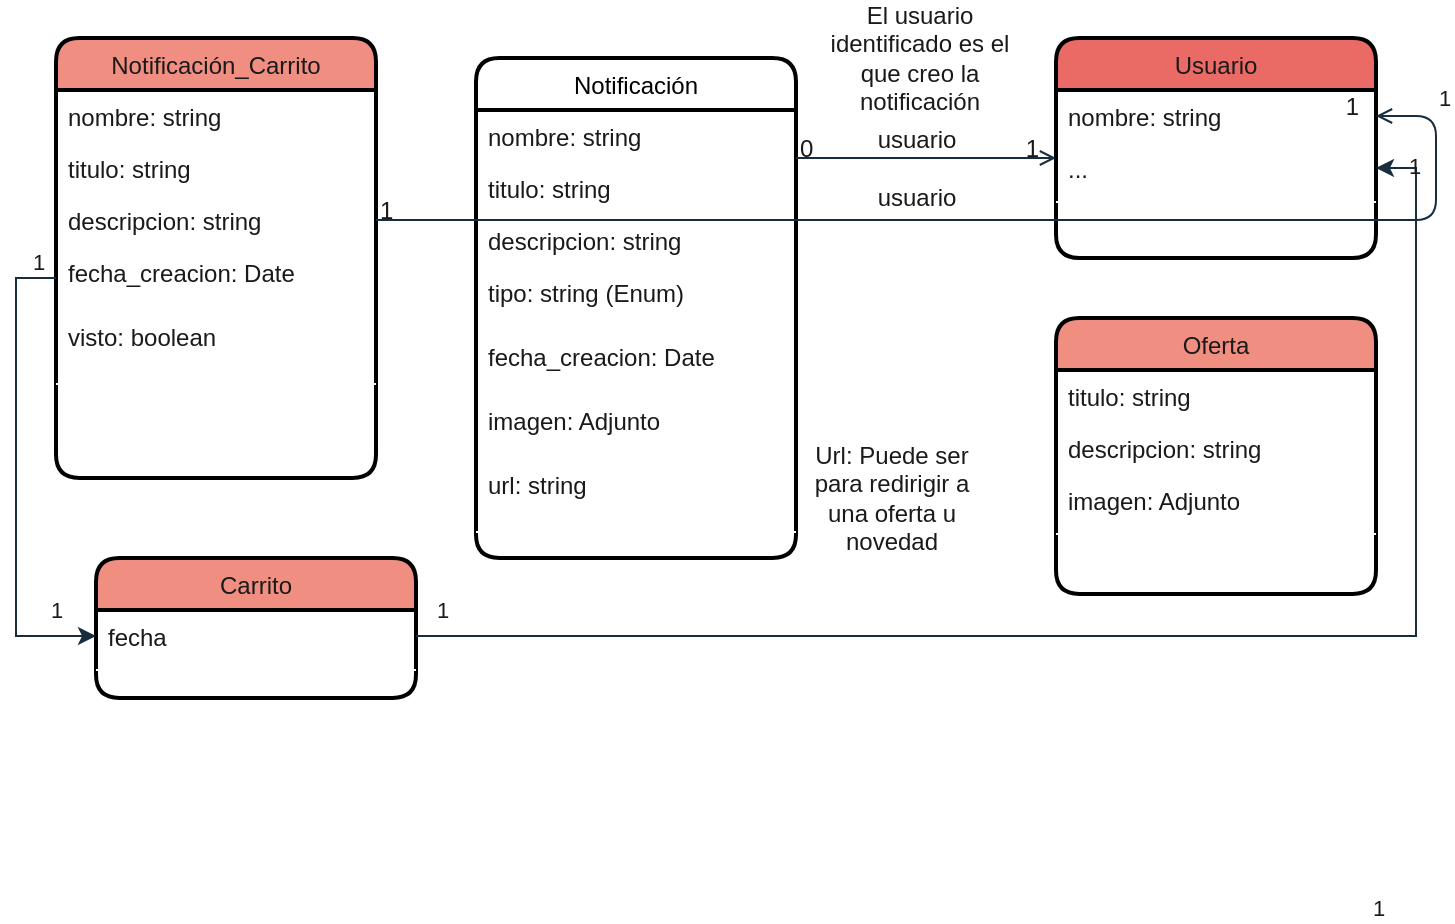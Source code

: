 <mxfile version="26.2.8">
  <diagram id="C5RBs43oDa-KdzZeNtuy" name="Page-1">
    <mxGraphModel dx="788" dy="421" grid="1" gridSize="10" guides="1" tooltips="1" connect="1" arrows="1" fold="1" page="1" pageScale="1" pageWidth="827" pageHeight="1169" math="0" shadow="0">
      <root>
        <mxCell id="WIyWlLk6GJQsqaUBKTNV-0" />
        <mxCell id="WIyWlLk6GJQsqaUBKTNV-1" parent="WIyWlLk6GJQsqaUBKTNV-0" />
        <mxCell id="zkfFHV4jXpPFQw0GAbJ--0" value="Notificación" style="swimlane;fontStyle=0;align=center;verticalAlign=top;childLayout=stackLayout;horizontal=1;startSize=26;horizontalStack=0;resizeParent=1;resizeLast=0;collapsible=1;marginBottom=0;rounded=1;shadow=0;strokeWidth=2;labelBackgroundColor=none;strokeColor=light-dark(#000000,#000000);" parent="WIyWlLk6GJQsqaUBKTNV-1" vertex="1">
          <mxGeometry x="240" y="110" width="160" height="250" as="geometry">
            <mxRectangle x="230" y="140" width="160" height="26" as="alternateBounds" />
          </mxGeometry>
        </mxCell>
        <mxCell id="zkfFHV4jXpPFQw0GAbJ--1" value="nombre: string" style="text;align=left;verticalAlign=top;spacingLeft=4;spacingRight=4;overflow=hidden;rotatable=0;points=[[0,0.5],[1,0.5]];portConstraint=eastwest;labelBackgroundColor=none;rounded=1;fontColor=#1A1A1A;" parent="zkfFHV4jXpPFQw0GAbJ--0" vertex="1">
          <mxGeometry y="26" width="160" height="26" as="geometry" />
        </mxCell>
        <mxCell id="zkfFHV4jXpPFQw0GAbJ--2" value="titulo: string" style="text;align=left;verticalAlign=top;spacingLeft=4;spacingRight=4;overflow=hidden;rotatable=0;points=[[0,0.5],[1,0.5]];portConstraint=eastwest;rounded=1;shadow=0;html=0;labelBackgroundColor=none;fontColor=#1A1A1A;" parent="zkfFHV4jXpPFQw0GAbJ--0" vertex="1">
          <mxGeometry y="52" width="160" height="26" as="geometry" />
        </mxCell>
        <mxCell id="zkfFHV4jXpPFQw0GAbJ--3" value="descripcion: string" style="text;align=left;verticalAlign=top;spacingLeft=4;spacingRight=4;overflow=hidden;rotatable=0;points=[[0,0.5],[1,0.5]];portConstraint=eastwest;rounded=1;shadow=0;html=0;labelBackgroundColor=none;fontColor=#1A1A1A;" parent="zkfFHV4jXpPFQw0GAbJ--0" vertex="1">
          <mxGeometry y="78" width="160" height="26" as="geometry" />
        </mxCell>
        <mxCell id="zkfFHV4jXpPFQw0GAbJ--5" value="tipo: string (Enum)" style="text;align=left;verticalAlign=top;spacingLeft=4;spacingRight=4;overflow=hidden;rotatable=0;points=[[0,0.5],[1,0.5]];portConstraint=eastwest;labelBackgroundColor=none;rounded=1;fontColor=#1A1A1A;" parent="zkfFHV4jXpPFQw0GAbJ--0" vertex="1">
          <mxGeometry y="104" width="160" height="32" as="geometry" />
        </mxCell>
        <mxCell id="RiY35JF_gdkyS7BcwFsF-1" value="fecha_creacion: Date" style="text;align=left;verticalAlign=top;spacingLeft=4;spacingRight=4;overflow=hidden;rotatable=0;points=[[0,0.5],[1,0.5]];portConstraint=eastwest;labelBackgroundColor=none;rounded=1;fontColor=#1A1A1A;" vertex="1" parent="zkfFHV4jXpPFQw0GAbJ--0">
          <mxGeometry y="136" width="160" height="32" as="geometry" />
        </mxCell>
        <mxCell id="RiY35JF_gdkyS7BcwFsF-2" value="imagen: Adjunto" style="text;align=left;verticalAlign=top;spacingLeft=4;spacingRight=4;overflow=hidden;rotatable=0;points=[[0,0.5],[1,0.5]];portConstraint=eastwest;labelBackgroundColor=none;rounded=1;fontColor=#1A1A1A;" vertex="1" parent="zkfFHV4jXpPFQw0GAbJ--0">
          <mxGeometry y="168" width="160" height="32" as="geometry" />
        </mxCell>
        <mxCell id="RiY35JF_gdkyS7BcwFsF-18" value="url: string" style="text;align=left;verticalAlign=top;spacingLeft=4;spacingRight=4;overflow=hidden;rotatable=0;points=[[0,0.5],[1,0.5]];portConstraint=eastwest;labelBackgroundColor=none;rounded=1;fontColor=#1A1A1A;" vertex="1" parent="zkfFHV4jXpPFQw0GAbJ--0">
          <mxGeometry y="200" width="160" height="32" as="geometry" />
        </mxCell>
        <mxCell id="zkfFHV4jXpPFQw0GAbJ--4" value="" style="line;html=1;strokeWidth=1;align=left;verticalAlign=middle;spacingTop=-1;spacingLeft=3;spacingRight=3;rotatable=0;labelPosition=right;points=[];portConstraint=eastwest;labelBackgroundColor=none;rounded=1;fillColor=#F08E81;strokeColor=#FFFFFF;fontColor=#1A1A1A;" parent="zkfFHV4jXpPFQw0GAbJ--0" vertex="1">
          <mxGeometry y="232" width="160" height="10" as="geometry" />
        </mxCell>
        <mxCell id="zkfFHV4jXpPFQw0GAbJ--6" value="Oferta" style="swimlane;fontStyle=0;align=center;verticalAlign=top;childLayout=stackLayout;horizontal=1;startSize=26;horizontalStack=0;resizeParent=1;resizeLast=0;collapsible=1;marginBottom=0;rounded=1;shadow=0;strokeWidth=2;labelBackgroundColor=none;fillColor=#F08E81;strokeColor=light-dark(#000000,#000000);fontColor=#1A1A1A;" parent="WIyWlLk6GJQsqaUBKTNV-1" vertex="1">
          <mxGeometry x="530" y="240" width="160" height="138" as="geometry">
            <mxRectangle x="130" y="380" width="160" height="26" as="alternateBounds" />
          </mxGeometry>
        </mxCell>
        <mxCell id="zkfFHV4jXpPFQw0GAbJ--7" value="titulo: string" style="text;align=left;verticalAlign=top;spacingLeft=4;spacingRight=4;overflow=hidden;rotatable=0;points=[[0,0.5],[1,0.5]];portConstraint=eastwest;labelBackgroundColor=none;rounded=1;fontColor=#1A1A1A;" parent="zkfFHV4jXpPFQw0GAbJ--6" vertex="1">
          <mxGeometry y="26" width="160" height="26" as="geometry" />
        </mxCell>
        <mxCell id="zkfFHV4jXpPFQw0GAbJ--8" value="descripcion: string" style="text;align=left;verticalAlign=top;spacingLeft=4;spacingRight=4;overflow=hidden;rotatable=0;points=[[0,0.5],[1,0.5]];portConstraint=eastwest;rounded=1;shadow=0;html=0;labelBackgroundColor=none;fontColor=#1A1A1A;" parent="zkfFHV4jXpPFQw0GAbJ--6" vertex="1">
          <mxGeometry y="52" width="160" height="26" as="geometry" />
        </mxCell>
        <mxCell id="zkfFHV4jXpPFQw0GAbJ--11" value="imagen: Adjunto" style="text;align=left;verticalAlign=top;spacingLeft=4;spacingRight=4;overflow=hidden;rotatable=0;points=[[0,0.5],[1,0.5]];portConstraint=eastwest;labelBackgroundColor=none;rounded=1;fontColor=#1A1A1A;" parent="zkfFHV4jXpPFQw0GAbJ--6" vertex="1">
          <mxGeometry y="78" width="160" height="26" as="geometry" />
        </mxCell>
        <mxCell id="zkfFHV4jXpPFQw0GAbJ--9" value="" style="line;html=1;strokeWidth=1;align=left;verticalAlign=middle;spacingTop=-1;spacingLeft=3;spacingRight=3;rotatable=0;labelPosition=right;points=[];portConstraint=eastwest;labelBackgroundColor=none;rounded=1;fillColor=#F08E81;strokeColor=#FFFFFF;fontColor=#1A1A1A;" parent="zkfFHV4jXpPFQw0GAbJ--6" vertex="1">
          <mxGeometry y="104" width="160" height="8" as="geometry" />
        </mxCell>
        <mxCell id="zkfFHV4jXpPFQw0GAbJ--13" value="Carrito" style="swimlane;fontStyle=0;align=center;verticalAlign=top;childLayout=stackLayout;horizontal=1;startSize=26;horizontalStack=0;resizeParent=1;resizeLast=0;collapsible=1;marginBottom=0;rounded=1;shadow=0;strokeWidth=2;labelBackgroundColor=none;fillColor=#F08E81;strokeColor=light-dark(#000000,#000000);fontColor=#1A1A1A;" parent="WIyWlLk6GJQsqaUBKTNV-1" vertex="1">
          <mxGeometry x="50" y="360" width="160" height="70" as="geometry">
            <mxRectangle x="340" y="380" width="170" height="26" as="alternateBounds" />
          </mxGeometry>
        </mxCell>
        <mxCell id="zkfFHV4jXpPFQw0GAbJ--14" value="fecha" style="text;align=left;verticalAlign=top;spacingLeft=4;spacingRight=4;overflow=hidden;rotatable=0;points=[[0,0.5],[1,0.5]];portConstraint=eastwest;labelBackgroundColor=none;rounded=1;fontColor=#1A1A1A;" parent="zkfFHV4jXpPFQw0GAbJ--13" vertex="1">
          <mxGeometry y="26" width="160" height="26" as="geometry" />
        </mxCell>
        <mxCell id="zkfFHV4jXpPFQw0GAbJ--15" value="" style="line;html=1;strokeWidth=1;align=left;verticalAlign=middle;spacingTop=-1;spacingLeft=3;spacingRight=3;rotatable=0;labelPosition=right;points=[];portConstraint=eastwest;labelBackgroundColor=none;rounded=1;fillColor=#F08E81;strokeColor=#FFFFFF;fontColor=#1A1A1A;" parent="zkfFHV4jXpPFQw0GAbJ--13" vertex="1">
          <mxGeometry y="52" width="160" height="8" as="geometry" />
        </mxCell>
        <mxCell id="zkfFHV4jXpPFQw0GAbJ--17" value="Usuario" style="swimlane;fontStyle=0;align=center;verticalAlign=top;childLayout=stackLayout;horizontal=1;startSize=26;horizontalStack=0;resizeParent=1;resizeLast=0;collapsible=1;marginBottom=0;rounded=1;shadow=0;strokeWidth=2;labelBackgroundColor=none;fillColor=light-dark(#EA6B66,#000000);strokeColor=light-dark(#000000,#000000);fontColor=#1A1A1A;" parent="WIyWlLk6GJQsqaUBKTNV-1" vertex="1">
          <mxGeometry x="530" y="100" width="160" height="110" as="geometry">
            <mxRectangle x="550" y="140" width="160" height="26" as="alternateBounds" />
          </mxGeometry>
        </mxCell>
        <mxCell id="zkfFHV4jXpPFQw0GAbJ--19" value="nombre: string&#xa;" style="text;align=left;verticalAlign=top;spacingLeft=4;spacingRight=4;overflow=hidden;rotatable=0;points=[[0,0.5],[1,0.5]];portConstraint=eastwest;rounded=1;shadow=0;html=0;labelBackgroundColor=none;fontColor=#1A1A1A;" parent="zkfFHV4jXpPFQw0GAbJ--17" vertex="1">
          <mxGeometry y="26" width="160" height="26" as="geometry" />
        </mxCell>
        <mxCell id="zkfFHV4jXpPFQw0GAbJ--20" value="..." style="text;align=left;verticalAlign=top;spacingLeft=4;spacingRight=4;overflow=hidden;rotatable=0;points=[[0,0.5],[1,0.5]];portConstraint=eastwest;rounded=1;shadow=0;html=0;labelBackgroundColor=none;fontColor=#1A1A1A;" parent="zkfFHV4jXpPFQw0GAbJ--17" vertex="1">
          <mxGeometry y="52" width="160" height="26" as="geometry" />
        </mxCell>
        <mxCell id="zkfFHV4jXpPFQw0GAbJ--23" value="" style="line;html=1;strokeWidth=1;align=left;verticalAlign=middle;spacingTop=-1;spacingLeft=3;spacingRight=3;rotatable=0;labelPosition=right;points=[];portConstraint=eastwest;labelBackgroundColor=none;rounded=1;fillColor=#F08E81;strokeColor=#FFFFFF;fontColor=#1A1A1A;" parent="zkfFHV4jXpPFQw0GAbJ--17" vertex="1">
          <mxGeometry y="78" width="160" height="8" as="geometry" />
        </mxCell>
        <mxCell id="zkfFHV4jXpPFQw0GAbJ--26" value="" style="endArrow=open;shadow=0;strokeWidth=1;rounded=1;curved=0;endFill=1;edgeStyle=elbowEdgeStyle;elbow=vertical;labelBackgroundColor=none;fontColor=default;strokeColor=#182E3E;" parent="WIyWlLk6GJQsqaUBKTNV-1" source="zkfFHV4jXpPFQw0GAbJ--0" target="zkfFHV4jXpPFQw0GAbJ--17" edge="1">
          <mxGeometry x="0.5" y="41" relative="1" as="geometry">
            <mxPoint x="350" y="182" as="sourcePoint" />
            <mxPoint x="510" y="182" as="targetPoint" />
            <mxPoint x="-40" y="32" as="offset" />
          </mxGeometry>
        </mxCell>
        <mxCell id="zkfFHV4jXpPFQw0GAbJ--27" value="0" style="resizable=0;align=left;verticalAlign=bottom;labelBackgroundColor=none;fontSize=12;rounded=1;fillColor=#F08E81;strokeColor=#FFFFFF;fontColor=#1A1A1A;" parent="zkfFHV4jXpPFQw0GAbJ--26" connectable="0" vertex="1">
          <mxGeometry x="-1" relative="1" as="geometry">
            <mxPoint y="4" as="offset" />
          </mxGeometry>
        </mxCell>
        <mxCell id="zkfFHV4jXpPFQw0GAbJ--28" value="1" style="resizable=0;align=right;verticalAlign=bottom;labelBackgroundColor=none;fontSize=12;rounded=1;fillColor=#F08E81;strokeColor=#FFFFFF;fontColor=#1A1A1A;" parent="zkfFHV4jXpPFQw0GAbJ--26" connectable="0" vertex="1">
          <mxGeometry x="1" relative="1" as="geometry">
            <mxPoint x="-7" y="4" as="offset" />
          </mxGeometry>
        </mxCell>
        <mxCell id="zkfFHV4jXpPFQw0GAbJ--29" value="usuario" style="text;html=1;resizable=0;points=[];;align=center;verticalAlign=middle;labelBackgroundColor=none;rounded=1;shadow=0;strokeWidth=1;fontSize=12;fontColor=#1A1A1A;" parent="zkfFHV4jXpPFQw0GAbJ--26" vertex="1" connectable="0">
          <mxGeometry x="0.5" y="49" relative="1" as="geometry">
            <mxPoint x="-38" y="40" as="offset" />
          </mxGeometry>
        </mxCell>
        <mxCell id="RiY35JF_gdkyS7BcwFsF-3" value="Notificación_Carrito" style="swimlane;fontStyle=0;align=center;verticalAlign=top;childLayout=stackLayout;horizontal=1;startSize=26;horizontalStack=0;resizeParent=1;resizeLast=0;collapsible=1;marginBottom=0;rounded=1;shadow=0;strokeWidth=2;labelBackgroundColor=none;fillColor=#F08E81;strokeColor=light-dark(#000000,#000000);fontColor=#1A1A1A;" vertex="1" parent="WIyWlLk6GJQsqaUBKTNV-1">
          <mxGeometry x="30" y="100" width="160" height="220" as="geometry">
            <mxRectangle x="230" y="140" width="160" height="26" as="alternateBounds" />
          </mxGeometry>
        </mxCell>
        <mxCell id="RiY35JF_gdkyS7BcwFsF-4" value="nombre: string" style="text;align=left;verticalAlign=top;spacingLeft=4;spacingRight=4;overflow=hidden;rotatable=0;points=[[0,0.5],[1,0.5]];portConstraint=eastwest;labelBackgroundColor=none;rounded=1;fontColor=#1A1A1A;" vertex="1" parent="RiY35JF_gdkyS7BcwFsF-3">
          <mxGeometry y="26" width="160" height="26" as="geometry" />
        </mxCell>
        <mxCell id="RiY35JF_gdkyS7BcwFsF-5" value="titulo: string" style="text;align=left;verticalAlign=top;spacingLeft=4;spacingRight=4;overflow=hidden;rotatable=0;points=[[0,0.5],[1,0.5]];portConstraint=eastwest;rounded=1;shadow=0;html=0;labelBackgroundColor=none;fontColor=#1A1A1A;" vertex="1" parent="RiY35JF_gdkyS7BcwFsF-3">
          <mxGeometry y="52" width="160" height="26" as="geometry" />
        </mxCell>
        <mxCell id="RiY35JF_gdkyS7BcwFsF-6" value="descripcion: string" style="text;align=left;verticalAlign=top;spacingLeft=4;spacingRight=4;overflow=hidden;rotatable=0;points=[[0,0.5],[1,0.5]];portConstraint=eastwest;rounded=1;shadow=0;html=0;labelBackgroundColor=none;fontColor=#1A1A1A;" vertex="1" parent="RiY35JF_gdkyS7BcwFsF-3">
          <mxGeometry y="78" width="160" height="26" as="geometry" />
        </mxCell>
        <mxCell id="RiY35JF_gdkyS7BcwFsF-8" value="fecha_creacion: Date" style="text;align=left;verticalAlign=top;spacingLeft=4;spacingRight=4;overflow=hidden;rotatable=0;points=[[0,0.5],[1,0.5]];portConstraint=eastwest;labelBackgroundColor=none;rounded=1;fontColor=#1A1A1A;" vertex="1" parent="RiY35JF_gdkyS7BcwFsF-3">
          <mxGeometry y="104" width="160" height="32" as="geometry" />
        </mxCell>
        <mxCell id="RiY35JF_gdkyS7BcwFsF-9" value="visto: boolean" style="text;align=left;verticalAlign=top;spacingLeft=4;spacingRight=4;overflow=hidden;rotatable=0;points=[[0,0.5],[1,0.5]];portConstraint=eastwest;labelBackgroundColor=none;rounded=1;fontColor=#1A1A1A;" vertex="1" parent="RiY35JF_gdkyS7BcwFsF-3">
          <mxGeometry y="136" width="160" height="32" as="geometry" />
        </mxCell>
        <mxCell id="RiY35JF_gdkyS7BcwFsF-10" value="" style="line;html=1;strokeWidth=1;align=left;verticalAlign=middle;spacingTop=-1;spacingLeft=3;spacingRight=3;rotatable=0;labelPosition=right;points=[];portConstraint=eastwest;labelBackgroundColor=none;rounded=1;fillColor=#F08E81;strokeColor=#FFFFFF;fontColor=#1A1A1A;" vertex="1" parent="RiY35JF_gdkyS7BcwFsF-3">
          <mxGeometry y="168" width="160" height="10" as="geometry" />
        </mxCell>
        <mxCell id="RiY35JF_gdkyS7BcwFsF-11" value="" style="endArrow=open;shadow=0;strokeWidth=1;rounded=1;curved=0;endFill=1;edgeStyle=elbowEdgeStyle;elbow=vertical;labelBackgroundColor=none;fontColor=default;exitX=1;exitY=0.5;exitDx=0;exitDy=0;entryX=1;entryY=0.5;entryDx=0;entryDy=0;strokeColor=#182E3E;" edge="1" parent="WIyWlLk6GJQsqaUBKTNV-1" source="RiY35JF_gdkyS7BcwFsF-6" target="zkfFHV4jXpPFQw0GAbJ--19">
          <mxGeometry x="0.5" y="41" relative="1" as="geometry">
            <mxPoint x="720.0" y="361.666" as="sourcePoint" />
            <mxPoint x="779.36" y="210" as="targetPoint" />
            <mxPoint x="-40" y="32" as="offset" />
            <Array as="points">
              <mxPoint x="720" y="100" />
            </Array>
          </mxGeometry>
        </mxCell>
        <mxCell id="RiY35JF_gdkyS7BcwFsF-12" value="1" style="resizable=0;align=left;verticalAlign=bottom;labelBackgroundColor=none;fontSize=12;rounded=1;fillColor=#F08E81;strokeColor=#FFFFFF;fontColor=#1A1A1A;" connectable="0" vertex="1" parent="RiY35JF_gdkyS7BcwFsF-11">
          <mxGeometry x="-1" relative="1" as="geometry">
            <mxPoint y="4" as="offset" />
          </mxGeometry>
        </mxCell>
        <mxCell id="RiY35JF_gdkyS7BcwFsF-13" value="1" style="resizable=0;align=right;verticalAlign=bottom;labelBackgroundColor=none;fontSize=12;rounded=1;fillColor=#F08E81;strokeColor=#FFFFFF;fontColor=#1A1A1A;" connectable="0" vertex="1" parent="RiY35JF_gdkyS7BcwFsF-11">
          <mxGeometry x="1" relative="1" as="geometry">
            <mxPoint x="-7" y="4" as="offset" />
          </mxGeometry>
        </mxCell>
        <mxCell id="RiY35JF_gdkyS7BcwFsF-14" value="usuario" style="text;html=1;resizable=0;points=[];;align=center;verticalAlign=middle;labelBackgroundColor=none;rounded=1;shadow=0;strokeWidth=1;fontSize=12;rotation=0;fontColor=#1A1A1A;" vertex="1" connectable="0" parent="RiY35JF_gdkyS7BcwFsF-11">
          <mxGeometry x="0.5" y="49" relative="1" as="geometry">
            <mxPoint x="-189" y="38" as="offset" />
          </mxGeometry>
        </mxCell>
        <mxCell id="RiY35JF_gdkyS7BcwFsF-15" value="1" style="edgeLabel;html=1;align=center;verticalAlign=middle;resizable=0;points=[];rounded=1;labelBackgroundColor=none;fontColor=#1A1A1A;" vertex="1" connectable="0" parent="RiY35JF_gdkyS7BcwFsF-11">
          <mxGeometry x="0.92" y="-3" relative="1" as="geometry">
            <mxPoint x="9" y="-6" as="offset" />
          </mxGeometry>
        </mxCell>
        <mxCell id="RiY35JF_gdkyS7BcwFsF-21" value="Url: Puede ser para redirigir a una oferta u novedad" style="text;html=1;align=center;verticalAlign=middle;whiteSpace=wrap;rounded=0;labelBackgroundColor=none;fontColor=#1A1A1A;" vertex="1" parent="WIyWlLk6GJQsqaUBKTNV-1">
          <mxGeometry x="400" y="310" width="96" height="40" as="geometry" />
        </mxCell>
        <mxCell id="RiY35JF_gdkyS7BcwFsF-23" style="edgeStyle=orthogonalEdgeStyle;rounded=0;orthogonalLoop=1;jettySize=auto;html=1;exitX=0;exitY=0.5;exitDx=0;exitDy=0;entryX=0;entryY=0.5;entryDx=0;entryDy=0;fontColor=default;labelBackgroundColor=none;strokeColor=#182E3E;" edge="1" parent="WIyWlLk6GJQsqaUBKTNV-1" source="RiY35JF_gdkyS7BcwFsF-8" target="zkfFHV4jXpPFQw0GAbJ--14">
          <mxGeometry relative="1" as="geometry" />
        </mxCell>
        <mxCell id="RiY35JF_gdkyS7BcwFsF-29" value="1" style="edgeLabel;html=1;align=center;verticalAlign=middle;resizable=0;points=[];strokeColor=#FFFFFF;fontColor=#1A1A1A;fillColor=#F08E81;" vertex="1" connectable="0" parent="RiY35JF_gdkyS7BcwFsF-23">
          <mxGeometry x="0.732" y="1" relative="1" as="geometry">
            <mxPoint x="12" y="-12" as="offset" />
          </mxGeometry>
        </mxCell>
        <mxCell id="RiY35JF_gdkyS7BcwFsF-24" value="El usuario identificado es el que creo la notificación" style="text;html=1;align=center;verticalAlign=middle;whiteSpace=wrap;rounded=0;labelBackgroundColor=none;fontColor=#1A1A1A;" vertex="1" parent="WIyWlLk6GJQsqaUBKTNV-1">
          <mxGeometry x="414" y="90" width="96" height="40" as="geometry" />
        </mxCell>
        <mxCell id="RiY35JF_gdkyS7BcwFsF-25" style="edgeStyle=orthogonalEdgeStyle;rounded=0;orthogonalLoop=1;jettySize=auto;html=1;exitX=1;exitY=0.5;exitDx=0;exitDy=0;entryX=1;entryY=0.5;entryDx=0;entryDy=0;fontColor=default;labelBackgroundColor=none;strokeColor=#182E3E;" edge="1" parent="WIyWlLk6GJQsqaUBKTNV-1" source="zkfFHV4jXpPFQw0GAbJ--14" target="zkfFHV4jXpPFQw0GAbJ--20">
          <mxGeometry relative="1" as="geometry" />
        </mxCell>
        <mxCell id="RiY35JF_gdkyS7BcwFsF-26" value="1" style="edgeLabel;html=1;align=center;verticalAlign=middle;resizable=0;points=[];labelBackgroundColor=none;fontColor=#1A1A1A;" vertex="1" connectable="0" parent="RiY35JF_gdkyS7BcwFsF-25">
          <mxGeometry x="-0.967" y="1" relative="1" as="geometry">
            <mxPoint y="-12" as="offset" />
          </mxGeometry>
        </mxCell>
        <mxCell id="RiY35JF_gdkyS7BcwFsF-28" value="1" style="edgeLabel;html=1;align=center;verticalAlign=middle;resizable=0;points=[];labelBackgroundColor=none;fontColor=#1A1A1A;" vertex="1" connectable="0" parent="RiY35JF_gdkyS7BcwFsF-25">
          <mxGeometry x="0.949" y="-1" relative="1" as="geometry">
            <mxPoint as="offset" />
          </mxGeometry>
        </mxCell>
        <mxCell id="RiY35JF_gdkyS7BcwFsF-27" value="1" style="edgeLabel;html=1;align=center;verticalAlign=middle;resizable=0;points=[];labelBackgroundColor=none;fontColor=#1A1A1A;" vertex="1" connectable="0" parent="WIyWlLk6GJQsqaUBKTNV-1">
          <mxGeometry x="232" y="396" as="geometry">
            <mxPoint x="459" y="139" as="offset" />
          </mxGeometry>
        </mxCell>
        <mxCell id="RiY35JF_gdkyS7BcwFsF-30" value="1" style="edgeLabel;html=1;align=center;verticalAlign=middle;resizable=0;points=[];strokeColor=#FFFFFF;fontColor=#1A1A1A;fillColor=#F08E81;" vertex="1" connectable="0" parent="WIyWlLk6GJQsqaUBKTNV-1">
          <mxGeometry x="40" y="396" as="geometry">
            <mxPoint x="-19" y="-184" as="offset" />
          </mxGeometry>
        </mxCell>
      </root>
    </mxGraphModel>
  </diagram>
</mxfile>
